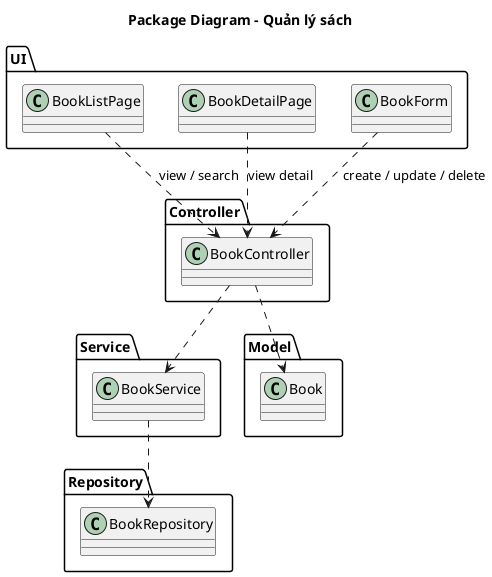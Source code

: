 @startuml
' File: 02_book_management.puml
' Title: Package Diagram - Quản lý sách (Thêm / Sửa / Xóa / Tìm kiếm / Xem chi tiết)
title Package Diagram - Quản lý sách

package "UI" {
  class BookListPage
  class BookDetailPage
  class BookForm
}

package "Controller" {
  class BookController
}

package "Service" {
  class BookService
}

package "Repository" {
  class BookRepository
}

package "Model" {
  class Book
}

BookListPage ..> BookController : view / search
BookDetailPage ..> BookController : view detail
BookForm ..> BookController : create / update / delete
BookController ..> BookService
BookService ..> BookRepository
BookController ..> Book
@enduml

